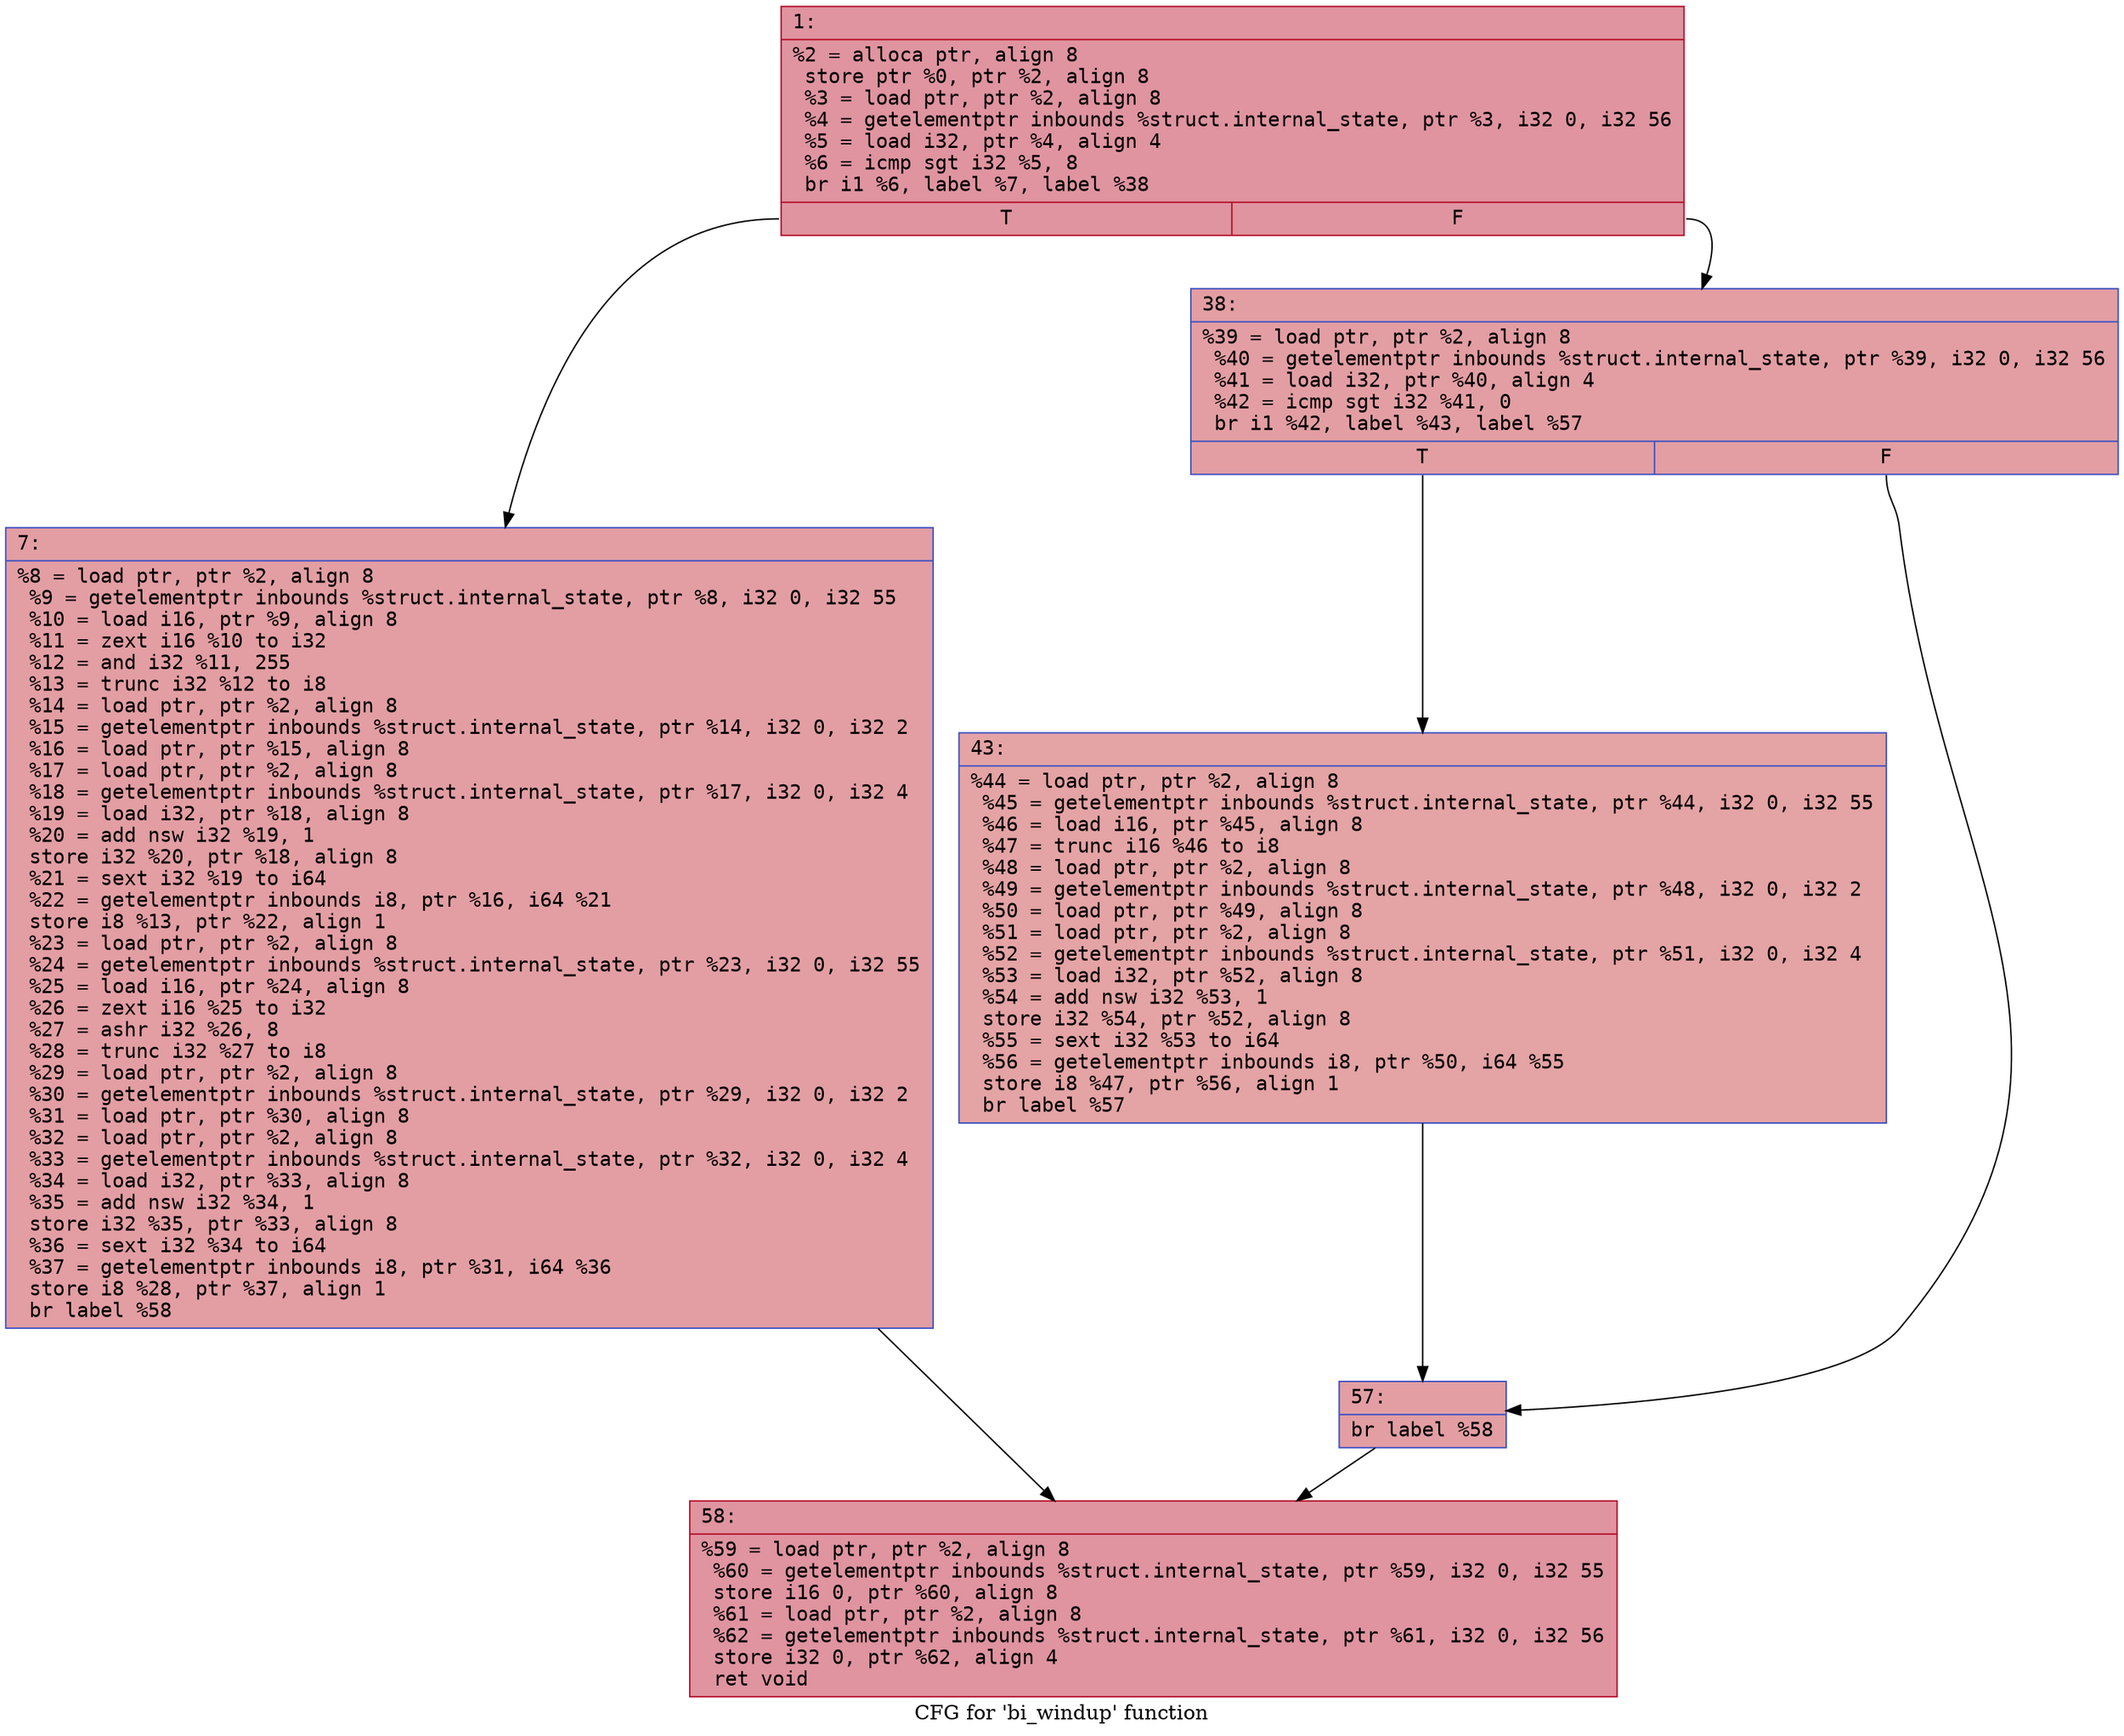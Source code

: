 digraph "CFG for 'bi_windup' function" {
	label="CFG for 'bi_windup' function";

	Node0x600000ee25d0 [shape=record,color="#b70d28ff", style=filled, fillcolor="#b70d2870" fontname="Courier",label="{1:\l|  %2 = alloca ptr, align 8\l  store ptr %0, ptr %2, align 8\l  %3 = load ptr, ptr %2, align 8\l  %4 = getelementptr inbounds %struct.internal_state, ptr %3, i32 0, i32 56\l  %5 = load i32, ptr %4, align 4\l  %6 = icmp sgt i32 %5, 8\l  br i1 %6, label %7, label %38\l|{<s0>T|<s1>F}}"];
	Node0x600000ee25d0:s0 -> Node0x600000ee2620[tooltip="1 -> 7\nProbability 50.00%" ];
	Node0x600000ee25d0:s1 -> Node0x600000ee2670[tooltip="1 -> 38\nProbability 50.00%" ];
	Node0x600000ee2620 [shape=record,color="#3d50c3ff", style=filled, fillcolor="#be242e70" fontname="Courier",label="{7:\l|  %8 = load ptr, ptr %2, align 8\l  %9 = getelementptr inbounds %struct.internal_state, ptr %8, i32 0, i32 55\l  %10 = load i16, ptr %9, align 8\l  %11 = zext i16 %10 to i32\l  %12 = and i32 %11, 255\l  %13 = trunc i32 %12 to i8\l  %14 = load ptr, ptr %2, align 8\l  %15 = getelementptr inbounds %struct.internal_state, ptr %14, i32 0, i32 2\l  %16 = load ptr, ptr %15, align 8\l  %17 = load ptr, ptr %2, align 8\l  %18 = getelementptr inbounds %struct.internal_state, ptr %17, i32 0, i32 4\l  %19 = load i32, ptr %18, align 8\l  %20 = add nsw i32 %19, 1\l  store i32 %20, ptr %18, align 8\l  %21 = sext i32 %19 to i64\l  %22 = getelementptr inbounds i8, ptr %16, i64 %21\l  store i8 %13, ptr %22, align 1\l  %23 = load ptr, ptr %2, align 8\l  %24 = getelementptr inbounds %struct.internal_state, ptr %23, i32 0, i32 55\l  %25 = load i16, ptr %24, align 8\l  %26 = zext i16 %25 to i32\l  %27 = ashr i32 %26, 8\l  %28 = trunc i32 %27 to i8\l  %29 = load ptr, ptr %2, align 8\l  %30 = getelementptr inbounds %struct.internal_state, ptr %29, i32 0, i32 2\l  %31 = load ptr, ptr %30, align 8\l  %32 = load ptr, ptr %2, align 8\l  %33 = getelementptr inbounds %struct.internal_state, ptr %32, i32 0, i32 4\l  %34 = load i32, ptr %33, align 8\l  %35 = add nsw i32 %34, 1\l  store i32 %35, ptr %33, align 8\l  %36 = sext i32 %34 to i64\l  %37 = getelementptr inbounds i8, ptr %31, i64 %36\l  store i8 %28, ptr %37, align 1\l  br label %58\l}"];
	Node0x600000ee2620 -> Node0x600000ee2760[tooltip="7 -> 58\nProbability 100.00%" ];
	Node0x600000ee2670 [shape=record,color="#3d50c3ff", style=filled, fillcolor="#be242e70" fontname="Courier",label="{38:\l|  %39 = load ptr, ptr %2, align 8\l  %40 = getelementptr inbounds %struct.internal_state, ptr %39, i32 0, i32 56\l  %41 = load i32, ptr %40, align 4\l  %42 = icmp sgt i32 %41, 0\l  br i1 %42, label %43, label %57\l|{<s0>T|<s1>F}}"];
	Node0x600000ee2670:s0 -> Node0x600000ee26c0[tooltip="38 -> 43\nProbability 62.50%" ];
	Node0x600000ee2670:s1 -> Node0x600000ee2710[tooltip="38 -> 57\nProbability 37.50%" ];
	Node0x600000ee26c0 [shape=record,color="#3d50c3ff", style=filled, fillcolor="#c32e3170" fontname="Courier",label="{43:\l|  %44 = load ptr, ptr %2, align 8\l  %45 = getelementptr inbounds %struct.internal_state, ptr %44, i32 0, i32 55\l  %46 = load i16, ptr %45, align 8\l  %47 = trunc i16 %46 to i8\l  %48 = load ptr, ptr %2, align 8\l  %49 = getelementptr inbounds %struct.internal_state, ptr %48, i32 0, i32 2\l  %50 = load ptr, ptr %49, align 8\l  %51 = load ptr, ptr %2, align 8\l  %52 = getelementptr inbounds %struct.internal_state, ptr %51, i32 0, i32 4\l  %53 = load i32, ptr %52, align 8\l  %54 = add nsw i32 %53, 1\l  store i32 %54, ptr %52, align 8\l  %55 = sext i32 %53 to i64\l  %56 = getelementptr inbounds i8, ptr %50, i64 %55\l  store i8 %47, ptr %56, align 1\l  br label %57\l}"];
	Node0x600000ee26c0 -> Node0x600000ee2710[tooltip="43 -> 57\nProbability 100.00%" ];
	Node0x600000ee2710 [shape=record,color="#3d50c3ff", style=filled, fillcolor="#be242e70" fontname="Courier",label="{57:\l|  br label %58\l}"];
	Node0x600000ee2710 -> Node0x600000ee2760[tooltip="57 -> 58\nProbability 100.00%" ];
	Node0x600000ee2760 [shape=record,color="#b70d28ff", style=filled, fillcolor="#b70d2870" fontname="Courier",label="{58:\l|  %59 = load ptr, ptr %2, align 8\l  %60 = getelementptr inbounds %struct.internal_state, ptr %59, i32 0, i32 55\l  store i16 0, ptr %60, align 8\l  %61 = load ptr, ptr %2, align 8\l  %62 = getelementptr inbounds %struct.internal_state, ptr %61, i32 0, i32 56\l  store i32 0, ptr %62, align 4\l  ret void\l}"];
}

